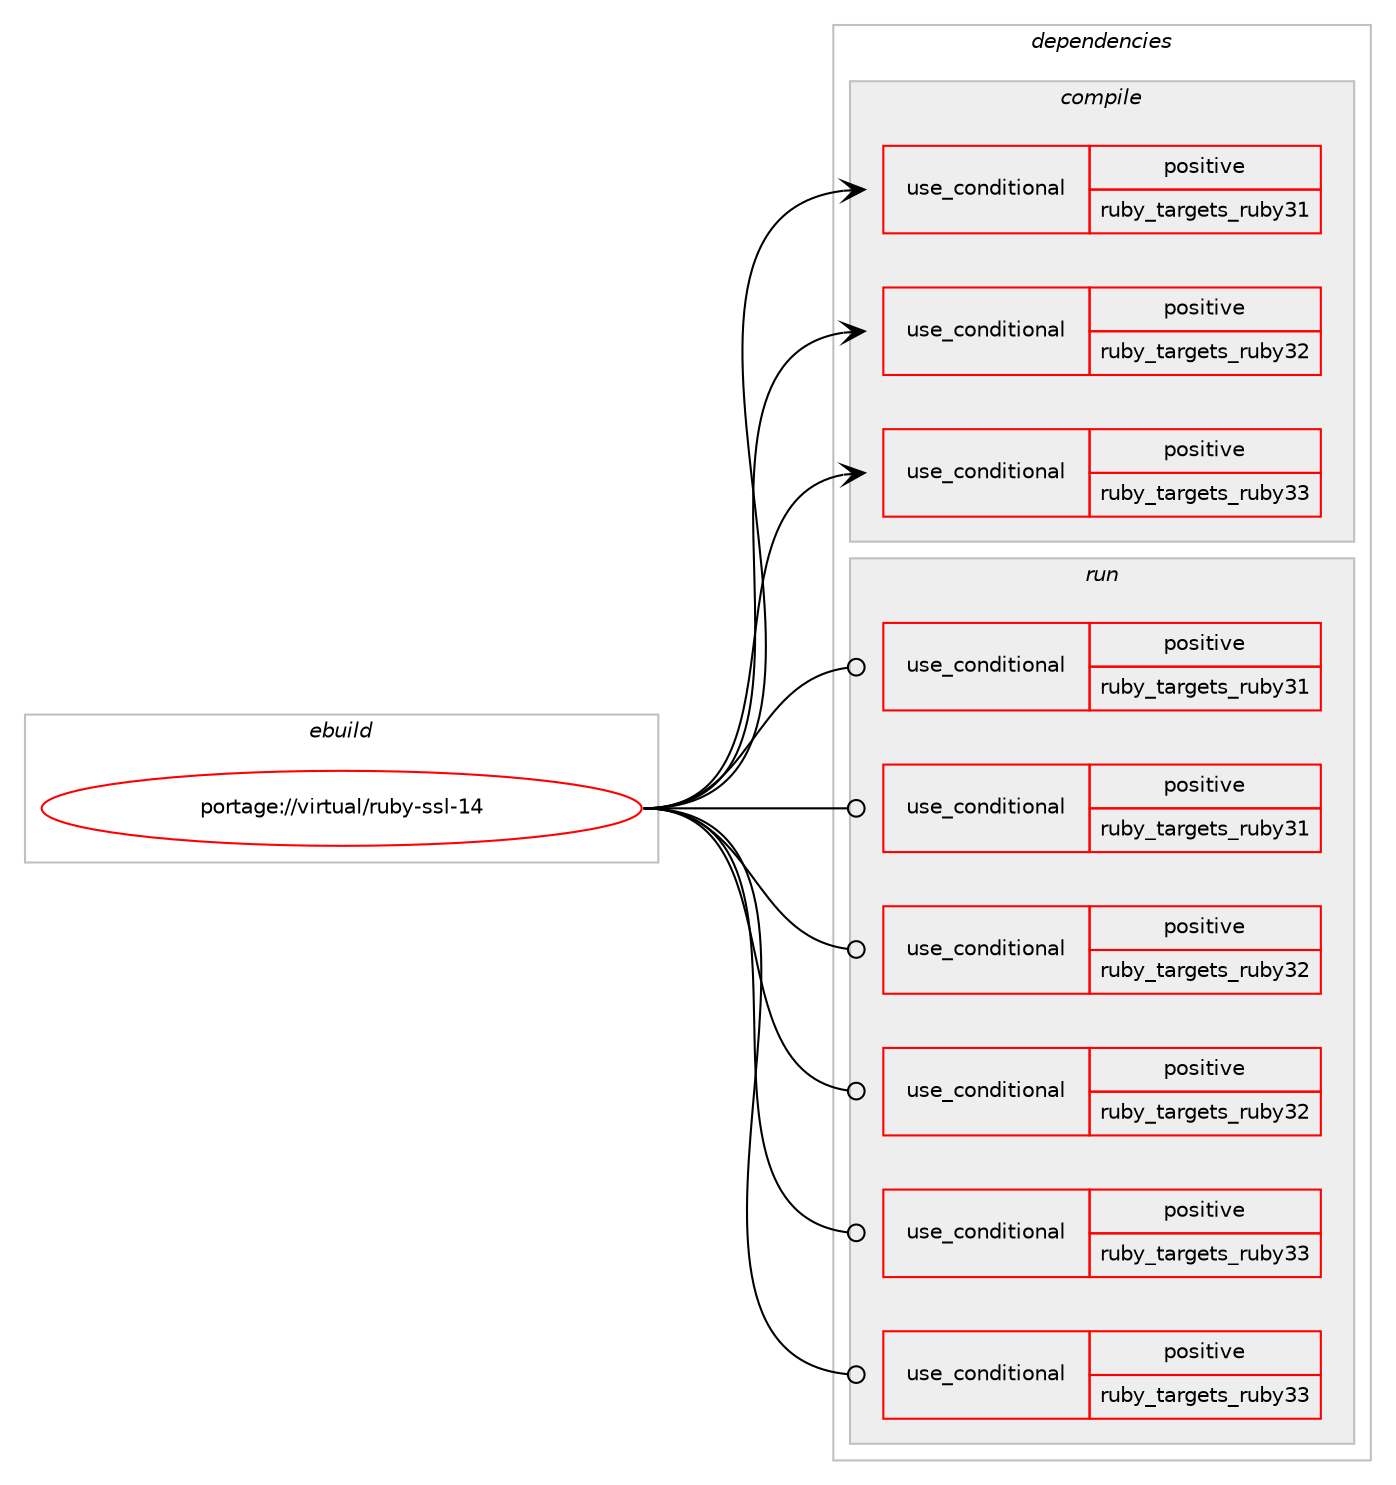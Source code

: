 digraph prolog {

# *************
# Graph options
# *************

newrank=true;
concentrate=true;
compound=true;
graph [rankdir=LR,fontname=Helvetica,fontsize=10,ranksep=1.5];#, ranksep=2.5, nodesep=0.2];
edge  [arrowhead=vee];
node  [fontname=Helvetica,fontsize=10];

# **********
# The ebuild
# **********

subgraph cluster_leftcol {
color=gray;
rank=same;
label=<<i>ebuild</i>>;
id [label="portage://virtual/ruby-ssl-14", color=red, width=4, href="../virtual/ruby-ssl-14.svg"];
}

# ****************
# The dependencies
# ****************

subgraph cluster_midcol {
color=gray;
label=<<i>dependencies</i>>;
subgraph cluster_compile {
fillcolor="#eeeeee";
style=filled;
label=<<i>compile</i>>;
subgraph cond864 {
dependency1586 [label=<<TABLE BORDER="0" CELLBORDER="1" CELLSPACING="0" CELLPADDING="4"><TR><TD ROWSPAN="3" CELLPADDING="10">use_conditional</TD></TR><TR><TD>positive</TD></TR><TR><TD>ruby_targets_ruby31</TD></TR></TABLE>>, shape=none, color=red];
# *** BEGIN UNKNOWN DEPENDENCY TYPE (TODO) ***
# dependency1586 -> package_dependency(portage://virtual/ruby-ssl-14,install,no,dev-lang,ruby,none,[,,],[slot(3.1)],[])
# *** END UNKNOWN DEPENDENCY TYPE (TODO) ***

}
id:e -> dependency1586:w [weight=20,style="solid",arrowhead="vee"];
subgraph cond865 {
dependency1587 [label=<<TABLE BORDER="0" CELLBORDER="1" CELLSPACING="0" CELLPADDING="4"><TR><TD ROWSPAN="3" CELLPADDING="10">use_conditional</TD></TR><TR><TD>positive</TD></TR><TR><TD>ruby_targets_ruby32</TD></TR></TABLE>>, shape=none, color=red];
# *** BEGIN UNKNOWN DEPENDENCY TYPE (TODO) ***
# dependency1587 -> package_dependency(portage://virtual/ruby-ssl-14,install,no,dev-lang,ruby,none,[,,],[slot(3.2)],[])
# *** END UNKNOWN DEPENDENCY TYPE (TODO) ***

}
id:e -> dependency1587:w [weight=20,style="solid",arrowhead="vee"];
subgraph cond866 {
dependency1588 [label=<<TABLE BORDER="0" CELLBORDER="1" CELLSPACING="0" CELLPADDING="4"><TR><TD ROWSPAN="3" CELLPADDING="10">use_conditional</TD></TR><TR><TD>positive</TD></TR><TR><TD>ruby_targets_ruby33</TD></TR></TABLE>>, shape=none, color=red];
# *** BEGIN UNKNOWN DEPENDENCY TYPE (TODO) ***
# dependency1588 -> package_dependency(portage://virtual/ruby-ssl-14,install,no,dev-lang,ruby,none,[,,],[slot(3.3)],[])
# *** END UNKNOWN DEPENDENCY TYPE (TODO) ***

}
id:e -> dependency1588:w [weight=20,style="solid",arrowhead="vee"];
}
subgraph cluster_compileandrun {
fillcolor="#eeeeee";
style=filled;
label=<<i>compile and run</i>>;
}
subgraph cluster_run {
fillcolor="#eeeeee";
style=filled;
label=<<i>run</i>>;
subgraph cond867 {
dependency1589 [label=<<TABLE BORDER="0" CELLBORDER="1" CELLSPACING="0" CELLPADDING="4"><TR><TD ROWSPAN="3" CELLPADDING="10">use_conditional</TD></TR><TR><TD>positive</TD></TR><TR><TD>ruby_targets_ruby31</TD></TR></TABLE>>, shape=none, color=red];
# *** BEGIN UNKNOWN DEPENDENCY TYPE (TODO) ***
# dependency1589 -> package_dependency(portage://virtual/ruby-ssl-14,run,no,dev-lang,ruby,none,[,,],[slot(3.1)],[])
# *** END UNKNOWN DEPENDENCY TYPE (TODO) ***

}
id:e -> dependency1589:w [weight=20,style="solid",arrowhead="odot"];
subgraph cond868 {
dependency1590 [label=<<TABLE BORDER="0" CELLBORDER="1" CELLSPACING="0" CELLPADDING="4"><TR><TD ROWSPAN="3" CELLPADDING="10">use_conditional</TD></TR><TR><TD>positive</TD></TR><TR><TD>ruby_targets_ruby31</TD></TR></TABLE>>, shape=none, color=red];
# *** BEGIN UNKNOWN DEPENDENCY TYPE (TODO) ***
# dependency1590 -> package_dependency(portage://virtual/ruby-ssl-14,run,no,dev-lang,ruby,none,[,,],[slot(3.1)],[use(enable(ssl),none)])
# *** END UNKNOWN DEPENDENCY TYPE (TODO) ***

}
id:e -> dependency1590:w [weight=20,style="solid",arrowhead="odot"];
subgraph cond869 {
dependency1591 [label=<<TABLE BORDER="0" CELLBORDER="1" CELLSPACING="0" CELLPADDING="4"><TR><TD ROWSPAN="3" CELLPADDING="10">use_conditional</TD></TR><TR><TD>positive</TD></TR><TR><TD>ruby_targets_ruby32</TD></TR></TABLE>>, shape=none, color=red];
# *** BEGIN UNKNOWN DEPENDENCY TYPE (TODO) ***
# dependency1591 -> package_dependency(portage://virtual/ruby-ssl-14,run,no,dev-lang,ruby,none,[,,],[slot(3.2)],[])
# *** END UNKNOWN DEPENDENCY TYPE (TODO) ***

}
id:e -> dependency1591:w [weight=20,style="solid",arrowhead="odot"];
subgraph cond870 {
dependency1592 [label=<<TABLE BORDER="0" CELLBORDER="1" CELLSPACING="0" CELLPADDING="4"><TR><TD ROWSPAN="3" CELLPADDING="10">use_conditional</TD></TR><TR><TD>positive</TD></TR><TR><TD>ruby_targets_ruby32</TD></TR></TABLE>>, shape=none, color=red];
# *** BEGIN UNKNOWN DEPENDENCY TYPE (TODO) ***
# dependency1592 -> package_dependency(portage://virtual/ruby-ssl-14,run,no,dev-lang,ruby,none,[,,],[slot(3.2)],[use(enable(ssl),none)])
# *** END UNKNOWN DEPENDENCY TYPE (TODO) ***

}
id:e -> dependency1592:w [weight=20,style="solid",arrowhead="odot"];
subgraph cond871 {
dependency1593 [label=<<TABLE BORDER="0" CELLBORDER="1" CELLSPACING="0" CELLPADDING="4"><TR><TD ROWSPAN="3" CELLPADDING="10">use_conditional</TD></TR><TR><TD>positive</TD></TR><TR><TD>ruby_targets_ruby33</TD></TR></TABLE>>, shape=none, color=red];
# *** BEGIN UNKNOWN DEPENDENCY TYPE (TODO) ***
# dependency1593 -> package_dependency(portage://virtual/ruby-ssl-14,run,no,dev-lang,ruby,none,[,,],[slot(3.3)],[])
# *** END UNKNOWN DEPENDENCY TYPE (TODO) ***

}
id:e -> dependency1593:w [weight=20,style="solid",arrowhead="odot"];
subgraph cond872 {
dependency1594 [label=<<TABLE BORDER="0" CELLBORDER="1" CELLSPACING="0" CELLPADDING="4"><TR><TD ROWSPAN="3" CELLPADDING="10">use_conditional</TD></TR><TR><TD>positive</TD></TR><TR><TD>ruby_targets_ruby33</TD></TR></TABLE>>, shape=none, color=red];
# *** BEGIN UNKNOWN DEPENDENCY TYPE (TODO) ***
# dependency1594 -> package_dependency(portage://virtual/ruby-ssl-14,run,no,dev-lang,ruby,none,[,,],[slot(3.3)],[use(enable(ssl),none)])
# *** END UNKNOWN DEPENDENCY TYPE (TODO) ***

}
id:e -> dependency1594:w [weight=20,style="solid",arrowhead="odot"];
}
}

# **************
# The candidates
# **************

subgraph cluster_choices {
rank=same;
color=gray;
label=<<i>candidates</i>>;

}

}
